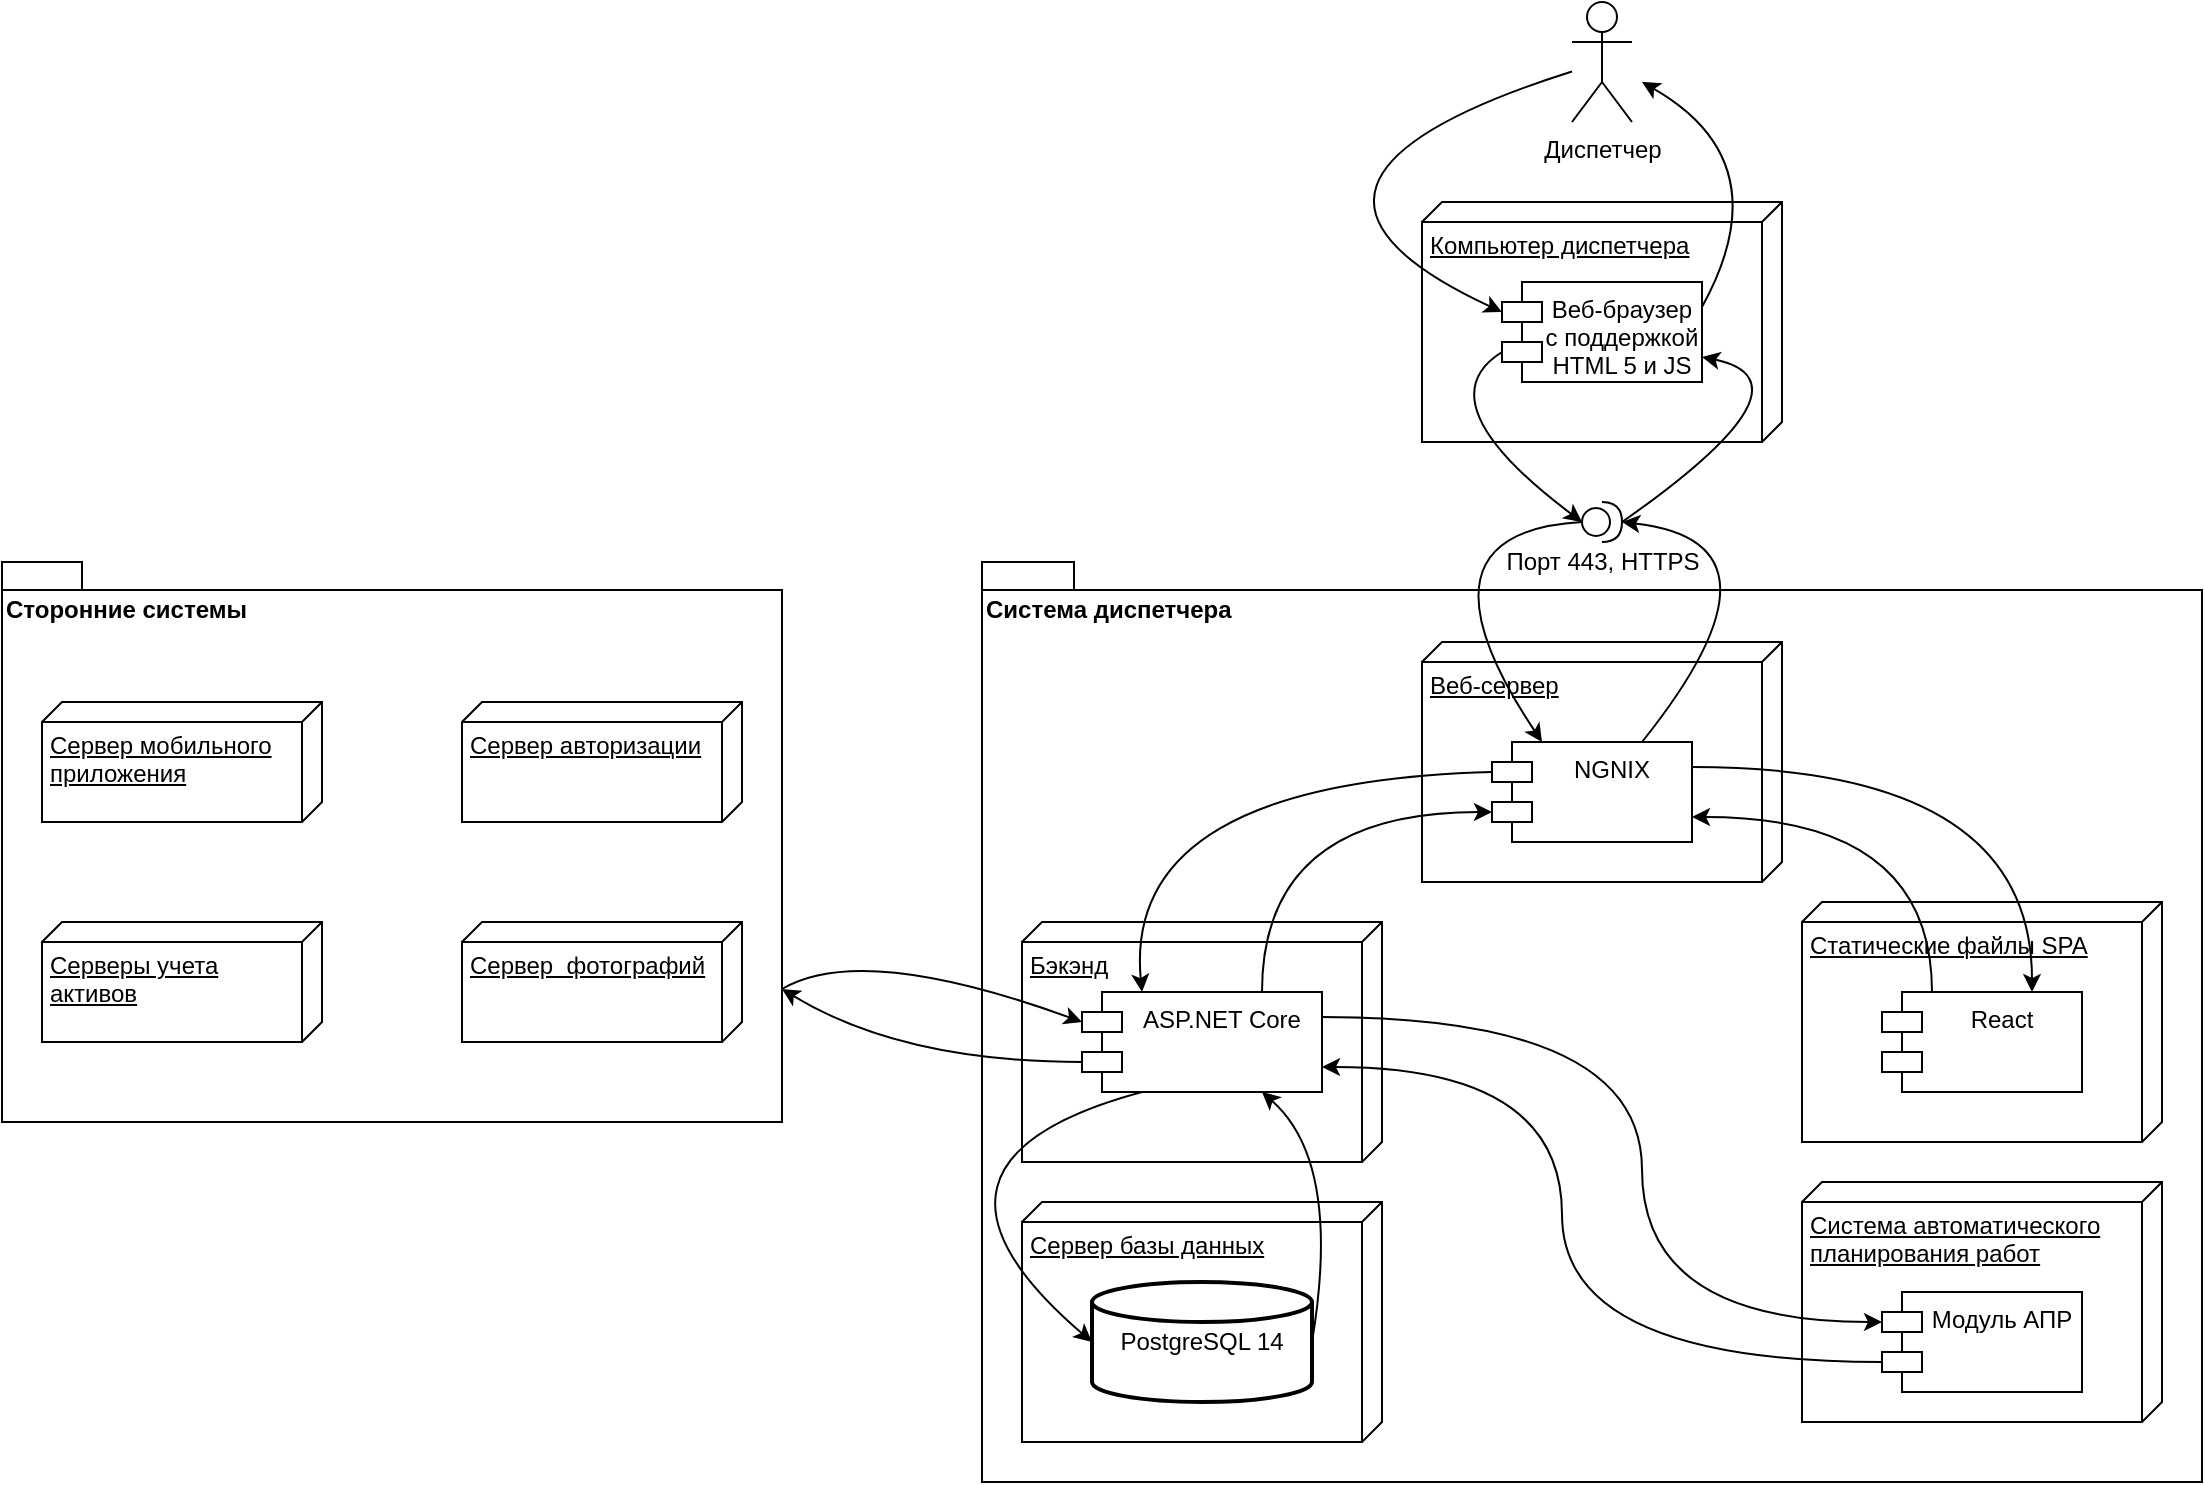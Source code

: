 <mxfile version="20.6.0" type="github">
  <diagram id="HOSZykifcjWmg74krggU" name="Page-1">
    <mxGraphModel dx="2062" dy="1114" grid="1" gridSize="10" guides="1" tooltips="1" connect="1" arrows="1" fold="1" page="1" pageScale="1" pageWidth="850" pageHeight="1100" math="0" shadow="0">
      <root>
        <mxCell id="0" />
        <mxCell id="1" parent="0" />
        <mxCell id="c7Pb04o0xOLfkEv4fk63-9" value="Система диспетчера" style="shape=folder;fontStyle=1;spacingTop=10;tabWidth=40;tabHeight=14;tabPosition=left;html=1;verticalAlign=top;align=left;" parent="1" vertex="1">
          <mxGeometry x="510" y="300" width="610" height="460" as="geometry" />
        </mxCell>
        <mxCell id="c7Pb04o0xOLfkEv4fk63-4" value="Сторонние системы" style="shape=folder;fontStyle=1;spacingTop=10;tabWidth=40;tabHeight=14;tabPosition=left;html=1;verticalAlign=top;align=left;" parent="1" vertex="1">
          <mxGeometry x="20" y="300" width="390" height="280" as="geometry" />
        </mxCell>
        <mxCell id="c7Pb04o0xOLfkEv4fk63-5" value="Сервер мобильного &lt;br&gt;приложения" style="verticalAlign=top;align=left;spacingTop=8;spacingLeft=2;spacingRight=12;shape=cube;size=10;direction=south;fontStyle=4;html=1;" parent="1" vertex="1">
          <mxGeometry x="40" y="370" width="140" height="60" as="geometry" />
        </mxCell>
        <mxCell id="c7Pb04o0xOLfkEv4fk63-6" value="Сервер авторизации" style="verticalAlign=top;align=left;spacingTop=8;spacingLeft=2;spacingRight=12;shape=cube;size=10;direction=south;fontStyle=4;html=1;" parent="1" vertex="1">
          <mxGeometry x="250" y="370" width="140" height="60" as="geometry" />
        </mxCell>
        <mxCell id="c7Pb04o0xOLfkEv4fk63-7" value="Серверы учета&lt;br&gt;активов" style="verticalAlign=top;align=left;spacingTop=8;spacingLeft=2;spacingRight=12;shape=cube;size=10;direction=south;fontStyle=4;html=1;" parent="1" vertex="1">
          <mxGeometry x="40" y="480" width="140" height="60" as="geometry" />
        </mxCell>
        <mxCell id="c7Pb04o0xOLfkEv4fk63-11" value="Сервер базы данных" style="verticalAlign=top;align=left;spacingTop=8;spacingLeft=2;spacingRight=12;shape=cube;size=10;direction=south;fontStyle=4;html=1;" parent="1" vertex="1">
          <mxGeometry x="530" y="620" width="180" height="120" as="geometry" />
        </mxCell>
        <mxCell id="c7Pb04o0xOLfkEv4fk63-12" value="PostgreSQL 14" style="strokeWidth=2;html=1;shape=mxgraph.flowchart.database;whiteSpace=wrap;verticalAlign=middle;" parent="1" vertex="1">
          <mxGeometry x="565" y="660" width="110" height="60" as="geometry" />
        </mxCell>
        <mxCell id="c7Pb04o0xOLfkEv4fk63-13" value="Веб-сервер" style="verticalAlign=top;align=left;spacingTop=8;spacingLeft=2;spacingRight=12;shape=cube;size=10;direction=south;fontStyle=4;html=1;" parent="1" vertex="1">
          <mxGeometry x="730" y="340" width="180" height="120" as="geometry" />
        </mxCell>
        <mxCell id="c7Pb04o0xOLfkEv4fk63-14" value="NGNIX" style="shape=module;align=left;spacingLeft=20;align=center;verticalAlign=top;" parent="1" vertex="1">
          <mxGeometry x="765" y="390" width="100" height="50" as="geometry" />
        </mxCell>
        <mxCell id="c7Pb04o0xOLfkEv4fk63-15" value="Диспетчер" style="shape=umlActor;verticalLabelPosition=bottom;verticalAlign=top;html=1;" parent="1" vertex="1">
          <mxGeometry x="805" y="20" width="30" height="60" as="geometry" />
        </mxCell>
        <mxCell id="c7Pb04o0xOLfkEv4fk63-27" value="Бэкэнд" style="verticalAlign=top;align=left;spacingTop=8;spacingLeft=2;spacingRight=12;shape=cube;size=10;direction=south;fontStyle=4;html=1;" parent="1" vertex="1">
          <mxGeometry x="530" y="480" width="180" height="120" as="geometry" />
        </mxCell>
        <mxCell id="c7Pb04o0xOLfkEv4fk63-40" style="edgeStyle=orthogonalEdgeStyle;curved=1;orthogonalLoop=1;jettySize=auto;html=1;exitX=0.75;exitY=0;exitDx=0;exitDy=0;entryX=0;entryY=0;entryDx=0;entryDy=35;entryPerimeter=0;elbow=vertical;" parent="1" source="c7Pb04o0xOLfkEv4fk63-28" target="c7Pb04o0xOLfkEv4fk63-14" edge="1">
          <mxGeometry relative="1" as="geometry" />
        </mxCell>
        <mxCell id="c7Pb04o0xOLfkEv4fk63-28" value="ASP.NET Core" style="shape=module;align=left;spacingLeft=20;align=center;verticalAlign=top;" parent="1" vertex="1">
          <mxGeometry x="560" y="515" width="120" height="50" as="geometry" />
        </mxCell>
        <mxCell id="c7Pb04o0xOLfkEv4fk63-29" value="Статические файлы SPA" style="verticalAlign=top;align=left;spacingTop=8;spacingLeft=2;spacingRight=12;shape=cube;size=10;direction=south;fontStyle=4;html=1;" parent="1" vertex="1">
          <mxGeometry x="920" y="470" width="180" height="120" as="geometry" />
        </mxCell>
        <mxCell id="c7Pb04o0xOLfkEv4fk63-41" style="edgeStyle=orthogonalEdgeStyle;curved=1;orthogonalLoop=1;jettySize=auto;html=1;exitX=1;exitY=0.25;exitDx=0;exitDy=0;entryX=0.75;entryY=0;entryDx=0;entryDy=0;elbow=vertical;" parent="1" source="c7Pb04o0xOLfkEv4fk63-14" target="c7Pb04o0xOLfkEv4fk63-30" edge="1">
          <mxGeometry relative="1" as="geometry" />
        </mxCell>
        <mxCell id="c7Pb04o0xOLfkEv4fk63-42" style="edgeStyle=orthogonalEdgeStyle;curved=1;orthogonalLoop=1;jettySize=auto;html=1;exitX=0.25;exitY=0;exitDx=0;exitDy=0;entryX=1;entryY=0.75;entryDx=0;entryDy=0;elbow=vertical;" parent="1" source="c7Pb04o0xOLfkEv4fk63-30" target="c7Pb04o0xOLfkEv4fk63-14" edge="1">
          <mxGeometry relative="1" as="geometry" />
        </mxCell>
        <mxCell id="c7Pb04o0xOLfkEv4fk63-30" value="React" style="shape=module;align=left;spacingLeft=20;align=center;verticalAlign=top;" parent="1" vertex="1">
          <mxGeometry x="960" y="515" width="100" height="50" as="geometry" />
        </mxCell>
        <mxCell id="c7Pb04o0xOLfkEv4fk63-34" value="" style="curved=1;endArrow=classic;html=1;elbow=vertical;entryX=0.75;entryY=1;entryDx=0;entryDy=0;exitX=1;exitY=0.5;exitDx=0;exitDy=0;exitPerimeter=0;" parent="1" source="c7Pb04o0xOLfkEv4fk63-12" target="c7Pb04o0xOLfkEv4fk63-28" edge="1">
          <mxGeometry width="50" height="50" relative="1" as="geometry">
            <mxPoint x="765" y="700" as="sourcePoint" />
            <mxPoint x="760" y="540" as="targetPoint" />
            <Array as="points">
              <mxPoint x="690" y="600" />
            </Array>
          </mxGeometry>
        </mxCell>
        <mxCell id="c7Pb04o0xOLfkEv4fk63-35" value="" style="curved=1;endArrow=classic;html=1;elbow=vertical;exitX=0;exitY=0;exitDx=0;exitDy=35;exitPerimeter=0;entryX=0;entryY=0;entryDx=390;entryDy=213.5;entryPerimeter=0;" parent="1" source="c7Pb04o0xOLfkEv4fk63-28" target="c7Pb04o0xOLfkEv4fk63-4" edge="1">
          <mxGeometry width="50" height="50" relative="1" as="geometry">
            <mxPoint x="390" y="700" as="sourcePoint" />
            <mxPoint x="440" y="650" as="targetPoint" />
            <Array as="points">
              <mxPoint x="470" y="550" />
            </Array>
          </mxGeometry>
        </mxCell>
        <mxCell id="c7Pb04o0xOLfkEv4fk63-36" value="" style="curved=1;endArrow=classic;html=1;elbow=vertical;entryX=0;entryY=0;entryDx=0;entryDy=15;entryPerimeter=0;exitX=0;exitY=0;exitDx=390;exitDy=213.5;exitPerimeter=0;" parent="1" source="c7Pb04o0xOLfkEv4fk63-4" target="c7Pb04o0xOLfkEv4fk63-28" edge="1">
          <mxGeometry width="50" height="50" relative="1" as="geometry">
            <mxPoint x="480" y="480" as="sourcePoint" />
            <mxPoint x="485" y="640" as="targetPoint" />
            <Array as="points">
              <mxPoint x="450" y="490" />
            </Array>
          </mxGeometry>
        </mxCell>
        <mxCell id="c7Pb04o0xOLfkEv4fk63-37" value="" style="curved=1;endArrow=classic;html=1;elbow=vertical;entryX=0;entryY=0.5;entryDx=0;entryDy=0;exitX=0.25;exitY=1;exitDx=0;exitDy=0;entryPerimeter=0;" parent="1" source="c7Pb04o0xOLfkEv4fk63-28" target="c7Pb04o0xOLfkEv4fk63-12" edge="1">
          <mxGeometry width="50" height="50" relative="1" as="geometry">
            <mxPoint x="530" y="565" as="sourcePoint" />
            <mxPoint x="555" y="690" as="targetPoint" />
            <Array as="points">
              <mxPoint x="460" y="600" />
            </Array>
          </mxGeometry>
        </mxCell>
        <mxCell id="c7Pb04o0xOLfkEv4fk63-39" value="" style="curved=1;endArrow=classic;html=1;elbow=vertical;exitX=0;exitY=0;exitDx=0;exitDy=15;exitPerimeter=0;entryX=0.25;entryY=0;entryDx=0;entryDy=0;" parent="1" source="c7Pb04o0xOLfkEv4fk63-14" target="c7Pb04o0xOLfkEv4fk63-28" edge="1">
          <mxGeometry width="50" height="50" relative="1" as="geometry">
            <mxPoint x="580" y="460" as="sourcePoint" />
            <mxPoint x="630" y="410" as="targetPoint" />
            <Array as="points">
              <mxPoint x="580" y="410" />
            </Array>
          </mxGeometry>
        </mxCell>
        <mxCell id="c7Pb04o0xOLfkEv4fk63-43" value="Сервер&amp;nbsp; фотографий" style="verticalAlign=top;align=left;spacingTop=8;spacingLeft=2;spacingRight=12;shape=cube;size=10;direction=south;fontStyle=4;html=1;" parent="1" vertex="1">
          <mxGeometry x="250" y="480" width="140" height="60" as="geometry" />
        </mxCell>
        <mxCell id="c7Pb04o0xOLfkEv4fk63-46" value="Компьютер диспетчера" style="verticalAlign=top;align=left;spacingTop=8;spacingLeft=2;spacingRight=12;shape=cube;size=10;direction=south;fontStyle=4;html=1;" parent="1" vertex="1">
          <mxGeometry x="730" y="120" width="180" height="120" as="geometry" />
        </mxCell>
        <mxCell id="c7Pb04o0xOLfkEv4fk63-47" value="Веб-браузер&#xa;с поддержкой&#xa;HTML 5 и JS" style="shape=module;align=left;spacingLeft=20;align=center;verticalAlign=top;" parent="1" vertex="1">
          <mxGeometry x="770" y="160" width="100" height="50" as="geometry" />
        </mxCell>
        <mxCell id="c7Pb04o0xOLfkEv4fk63-26" value="" style="curved=1;endArrow=classic;html=1;elbow=vertical;exitX=0.75;exitY=0;exitDx=0;exitDy=0;entryX=1;entryY=0.5;entryDx=0;entryDy=0;entryPerimeter=0;" parent="1" source="c7Pb04o0xOLfkEv4fk63-14" target="c7Pb04o0xOLfkEv4fk63-61" edge="1">
          <mxGeometry width="50" height="50" relative="1" as="geometry">
            <mxPoint x="920" y="310" as="sourcePoint" />
            <mxPoint x="970" y="260" as="targetPoint" />
            <Array as="points">
              <mxPoint x="920" y="290" />
            </Array>
          </mxGeometry>
        </mxCell>
        <mxCell id="c7Pb04o0xOLfkEv4fk63-49" value="" style="curved=1;endArrow=classic;html=1;elbow=vertical;exitX=0;exitY=0.5;exitDx=0;exitDy=0;entryX=0.25;entryY=0;entryDx=0;entryDy=0;exitPerimeter=0;" parent="1" source="c7Pb04o0xOLfkEv4fk63-61" target="c7Pb04o0xOLfkEv4fk63-14" edge="1">
          <mxGeometry width="50" height="50" relative="1" as="geometry">
            <mxPoint x="835" y="250" as="sourcePoint" />
            <mxPoint x="840" y="400" as="targetPoint" />
            <Array as="points">
              <mxPoint x="720" y="285" />
            </Array>
          </mxGeometry>
        </mxCell>
        <mxCell id="c7Pb04o0xOLfkEv4fk63-52" value="" style="curved=1;endArrow=classic;html=1;elbow=vertical;entryX=0;entryY=0;entryDx=0;entryDy=15;entryPerimeter=0;" parent="1" source="c7Pb04o0xOLfkEv4fk63-15" target="c7Pb04o0xOLfkEv4fk63-47" edge="1">
          <mxGeometry width="50" height="50" relative="1" as="geometry">
            <mxPoint x="620" y="150" as="sourcePoint" />
            <mxPoint x="570" y="200" as="targetPoint" />
            <Array as="points">
              <mxPoint x="630" y="110" />
            </Array>
          </mxGeometry>
        </mxCell>
        <mxCell id="c7Pb04o0xOLfkEv4fk63-53" value="" style="curved=1;endArrow=classic;html=1;elbow=vertical;entryX=0.75;entryY=0;entryDx=0;entryDy=0;exitX=1;exitY=0.25;exitDx=0;exitDy=0;" parent="1" source="c7Pb04o0xOLfkEv4fk63-47" edge="1">
          <mxGeometry width="50" height="50" relative="1" as="geometry">
            <mxPoint x="935" y="170" as="sourcePoint" />
            <mxPoint x="840" y="60" as="targetPoint" />
            <Array as="points">
              <mxPoint x="910" y="100" />
            </Array>
          </mxGeometry>
        </mxCell>
        <mxCell id="c7Pb04o0xOLfkEv4fk63-61" value="Порт 443, HTTPS" style="shape=providedRequiredInterface;html=1;verticalLabelPosition=bottom;sketch=0;" parent="1" vertex="1">
          <mxGeometry x="810" y="270" width="20" height="20" as="geometry" />
        </mxCell>
        <mxCell id="c7Pb04o0xOLfkEv4fk63-62" value="" style="curved=1;endArrow=classic;html=1;elbow=vertical;exitX=1;exitY=0.5;exitDx=0;exitDy=0;exitPerimeter=0;entryX=1;entryY=0.75;entryDx=0;entryDy=0;" parent="1" source="c7Pb04o0xOLfkEv4fk63-61" target="c7Pb04o0xOLfkEv4fk63-47" edge="1">
          <mxGeometry width="50" height="50" relative="1" as="geometry">
            <mxPoint x="890" y="280" as="sourcePoint" />
            <mxPoint x="940" y="230" as="targetPoint" />
            <Array as="points">
              <mxPoint x="930" y="210" />
            </Array>
          </mxGeometry>
        </mxCell>
        <mxCell id="c7Pb04o0xOLfkEv4fk63-63" value="" style="curved=1;endArrow=classic;html=1;elbow=vertical;exitX=0;exitY=0;exitDx=0;exitDy=35;exitPerimeter=0;entryX=0;entryY=0.5;entryDx=0;entryDy=0;entryPerimeter=0;" parent="1" source="c7Pb04o0xOLfkEv4fk63-47" target="c7Pb04o0xOLfkEv4fk63-61" edge="1">
          <mxGeometry width="50" height="50" relative="1" as="geometry">
            <mxPoint x="650" y="270" as="sourcePoint" />
            <mxPoint x="700" y="220" as="targetPoint" />
            <Array as="points">
              <mxPoint x="730" y="220" />
            </Array>
          </mxGeometry>
        </mxCell>
        <mxCell id="FkNzXoSjD3-juMTVNShU-1" value="Система автоматического &lt;br&gt;планирования работ" style="verticalAlign=top;align=left;spacingTop=8;spacingLeft=2;spacingRight=12;shape=cube;size=10;direction=south;fontStyle=4;html=1;" vertex="1" parent="1">
          <mxGeometry x="920" y="610" width="180" height="120" as="geometry" />
        </mxCell>
        <mxCell id="FkNzXoSjD3-juMTVNShU-4" style="edgeStyle=orthogonalEdgeStyle;curved=1;orthogonalLoop=1;jettySize=auto;html=1;exitX=0;exitY=0;exitDx=0;exitDy=35;exitPerimeter=0;entryX=1;entryY=0.75;entryDx=0;entryDy=0;elbow=vertical;" edge="1" parent="1" source="FkNzXoSjD3-juMTVNShU-2" target="c7Pb04o0xOLfkEv4fk63-28">
          <mxGeometry relative="1" as="geometry">
            <Array as="points">
              <mxPoint x="800" y="700" />
              <mxPoint x="800" y="553" />
            </Array>
          </mxGeometry>
        </mxCell>
        <mxCell id="FkNzXoSjD3-juMTVNShU-2" value="Модуль АПР" style="shape=module;align=left;spacingLeft=20;align=center;verticalAlign=top;" vertex="1" parent="1">
          <mxGeometry x="960" y="665" width="100" height="50" as="geometry" />
        </mxCell>
        <mxCell id="FkNzXoSjD3-juMTVNShU-3" style="edgeStyle=orthogonalEdgeStyle;curved=1;orthogonalLoop=1;jettySize=auto;html=1;exitX=1;exitY=0.25;exitDx=0;exitDy=0;entryX=0;entryY=0;entryDx=0;entryDy=15;entryPerimeter=0;elbow=vertical;" edge="1" parent="1" source="c7Pb04o0xOLfkEv4fk63-28" target="FkNzXoSjD3-juMTVNShU-2">
          <mxGeometry relative="1" as="geometry">
            <Array as="points">
              <mxPoint x="840" y="528" />
              <mxPoint x="840" y="680" />
            </Array>
          </mxGeometry>
        </mxCell>
      </root>
    </mxGraphModel>
  </diagram>
</mxfile>
